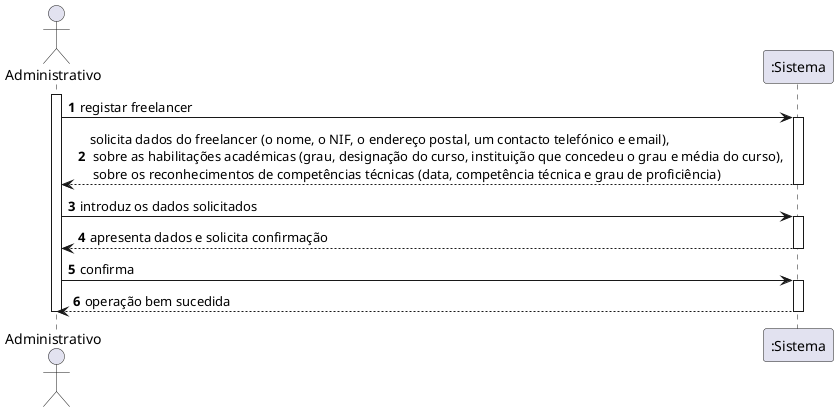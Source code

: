 @startuml
autonumber
actor "Administrativo" as UNR

activate UNR
UNR -> ":Sistema" : registar freelancer
activate ":Sistema"
":Sistema" --> UNR : solicita dados do freelancer (o nome, o NIF, o endereço postal, um contacto telefónico e email), \n sobre as habilitações académicas (grau, designação do curso, instituição que concedeu o grau e média do curso), \n sobre os reconhecimentos de competências técnicas (data, competência técnica e grau de proficiência)
deactivate ":Sistema"


UNR -> ":Sistema" : introduz os dados solicitados
activate ":Sistema"
":Sistema" --> UNR : apresenta dados e solicita confirmação
deactivate ":Sistema"

UNR -> ":Sistema" : confirma
activate ":Sistema"
":Sistema" --> UNR : operação bem sucedida
deactivate ":Sistema"

deactivate UNR
@enduml
